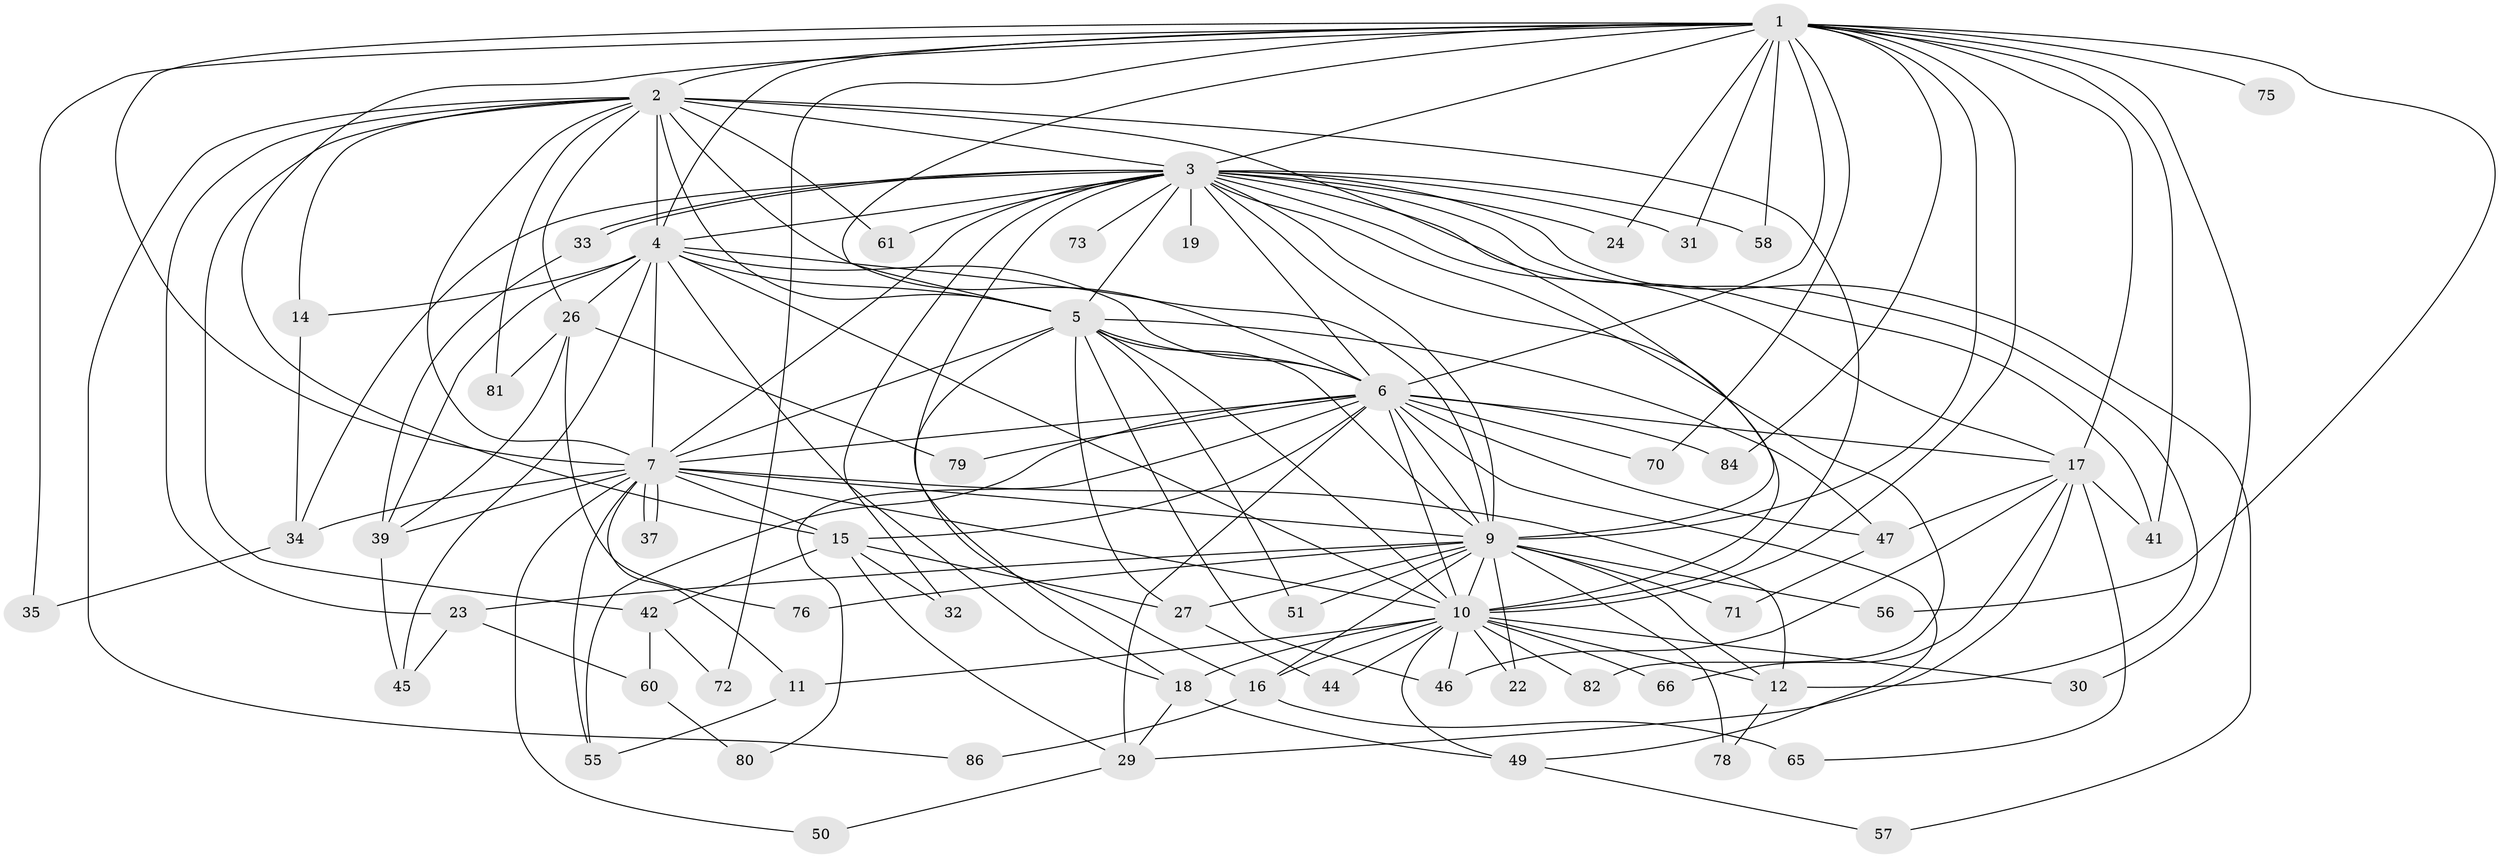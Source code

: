 // original degree distribution, {11: 0.011363636363636364, 17: 0.011363636363636364, 22: 0.022727272727272728, 14: 0.011363636363636364, 15: 0.011363636363636364, 20: 0.03409090909090909, 21: 0.011363636363636364, 3: 0.17045454545454544, 5: 0.011363636363636364, 8: 0.011363636363636364, 7: 0.011363636363636364, 4: 0.13636363636363635, 9: 0.011363636363636364, 2: 0.5227272727272727, 6: 0.011363636363636364}
// Generated by graph-tools (version 1.1) at 2025/41/03/06/25 10:41:38]
// undirected, 61 vertices, 155 edges
graph export_dot {
graph [start="1"]
  node [color=gray90,style=filled];
  1 [super="+8"];
  2 [super="+25"];
  3 [super="+13"];
  4 [super="+59"];
  5 [super="+21"];
  6 [super="+52"];
  7 [super="+20"];
  9 [super="+87"];
  10 [super="+77"];
  11;
  12 [super="+88"];
  14;
  15 [super="+54"];
  16 [super="+36"];
  17 [super="+83"];
  18 [super="+28"];
  19;
  22;
  23 [super="+62"];
  24;
  26 [super="+40"];
  27 [super="+64"];
  29 [super="+38"];
  30;
  31;
  32;
  33;
  34 [super="+43"];
  35;
  37;
  39 [super="+68"];
  41 [super="+48"];
  42;
  44;
  45;
  46 [super="+74"];
  47 [super="+85"];
  49 [super="+53"];
  50;
  51 [super="+63"];
  55 [super="+69"];
  56;
  57;
  58;
  60;
  61;
  65 [super="+67"];
  66;
  70;
  71;
  72;
  73;
  75;
  76;
  78;
  79;
  80;
  81;
  82;
  84;
  86;
  1 -- 2 [weight=2];
  1 -- 3 [weight=2];
  1 -- 4 [weight=2];
  1 -- 5 [weight=2];
  1 -- 6 [weight=2];
  1 -- 7 [weight=2];
  1 -- 9 [weight=2];
  1 -- 10 [weight=3];
  1 -- 41;
  1 -- 70;
  1 -- 72;
  1 -- 75;
  1 -- 17;
  1 -- 84;
  1 -- 24;
  1 -- 30;
  1 -- 31;
  1 -- 35;
  1 -- 56;
  1 -- 58;
  1 -- 15;
  2 -- 3 [weight=2];
  2 -- 4;
  2 -- 5;
  2 -- 6;
  2 -- 7;
  2 -- 9;
  2 -- 10;
  2 -- 14;
  2 -- 23;
  2 -- 26;
  2 -- 42;
  2 -- 61;
  2 -- 81;
  2 -- 86;
  3 -- 4;
  3 -- 5;
  3 -- 6;
  3 -- 7;
  3 -- 9;
  3 -- 10;
  3 -- 19 [weight=2];
  3 -- 24;
  3 -- 31;
  3 -- 32;
  3 -- 33;
  3 -- 33;
  3 -- 41;
  3 -- 57;
  3 -- 61;
  3 -- 82;
  3 -- 16;
  3 -- 34;
  3 -- 73;
  3 -- 58;
  3 -- 12;
  3 -- 17;
  4 -- 5;
  4 -- 6;
  4 -- 7;
  4 -- 9;
  4 -- 10;
  4 -- 14;
  4 -- 18;
  4 -- 26;
  4 -- 45;
  4 -- 39;
  5 -- 6;
  5 -- 7 [weight=2];
  5 -- 9 [weight=2];
  5 -- 10;
  5 -- 18;
  5 -- 51 [weight=2];
  5 -- 27;
  5 -- 46;
  5 -- 47;
  6 -- 7 [weight=2];
  6 -- 9;
  6 -- 10;
  6 -- 15;
  6 -- 17;
  6 -- 47;
  6 -- 49;
  6 -- 70;
  6 -- 79;
  6 -- 80;
  6 -- 84;
  6 -- 55;
  6 -- 29;
  7 -- 9;
  7 -- 10;
  7 -- 11;
  7 -- 15;
  7 -- 37;
  7 -- 37;
  7 -- 39 [weight=2];
  7 -- 50;
  7 -- 55;
  7 -- 34;
  7 -- 12;
  9 -- 10;
  9 -- 12;
  9 -- 16;
  9 -- 22;
  9 -- 23;
  9 -- 51;
  9 -- 56;
  9 -- 71;
  9 -- 76;
  9 -- 78;
  9 -- 27;
  10 -- 11;
  10 -- 12;
  10 -- 16;
  10 -- 22;
  10 -- 30;
  10 -- 44;
  10 -- 66;
  10 -- 82;
  10 -- 49;
  10 -- 18;
  10 -- 46;
  11 -- 55;
  12 -- 78;
  14 -- 34;
  15 -- 27;
  15 -- 29;
  15 -- 32;
  15 -- 42;
  16 -- 65 [weight=2];
  16 -- 86;
  17 -- 29;
  17 -- 46;
  17 -- 47;
  17 -- 65;
  17 -- 66;
  17 -- 41;
  18 -- 49;
  18 -- 29;
  23 -- 60;
  23 -- 45;
  26 -- 76;
  26 -- 81;
  26 -- 79;
  26 -- 39;
  27 -- 44;
  29 -- 50;
  33 -- 39;
  34 -- 35;
  39 -- 45;
  42 -- 60;
  42 -- 72;
  47 -- 71;
  49 -- 57;
  60 -- 80;
}
